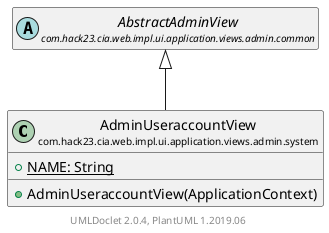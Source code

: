 @startuml
    set namespaceSeparator none
    hide empty fields
    hide empty methods

    class "<size:14>AdminUseraccountView\n<size:10>com.hack23.cia.web.impl.ui.application.views.admin.system" as com.hack23.cia.web.impl.ui.application.views.admin.system.AdminUseraccountView [[AdminUseraccountView.html]] {
        {static} +NAME: String
        +AdminUseraccountView(ApplicationContext)
    }

    abstract class "<size:14>AbstractAdminView\n<size:10>com.hack23.cia.web.impl.ui.application.views.admin.common" as com.hack23.cia.web.impl.ui.application.views.admin.common.AbstractAdminView [[../common/AbstractAdminView.html]]

    com.hack23.cia.web.impl.ui.application.views.admin.common.AbstractAdminView <|-- com.hack23.cia.web.impl.ui.application.views.admin.system.AdminUseraccountView

    center footer UMLDoclet 2.0.4, PlantUML 1.2019.06
@enduml
